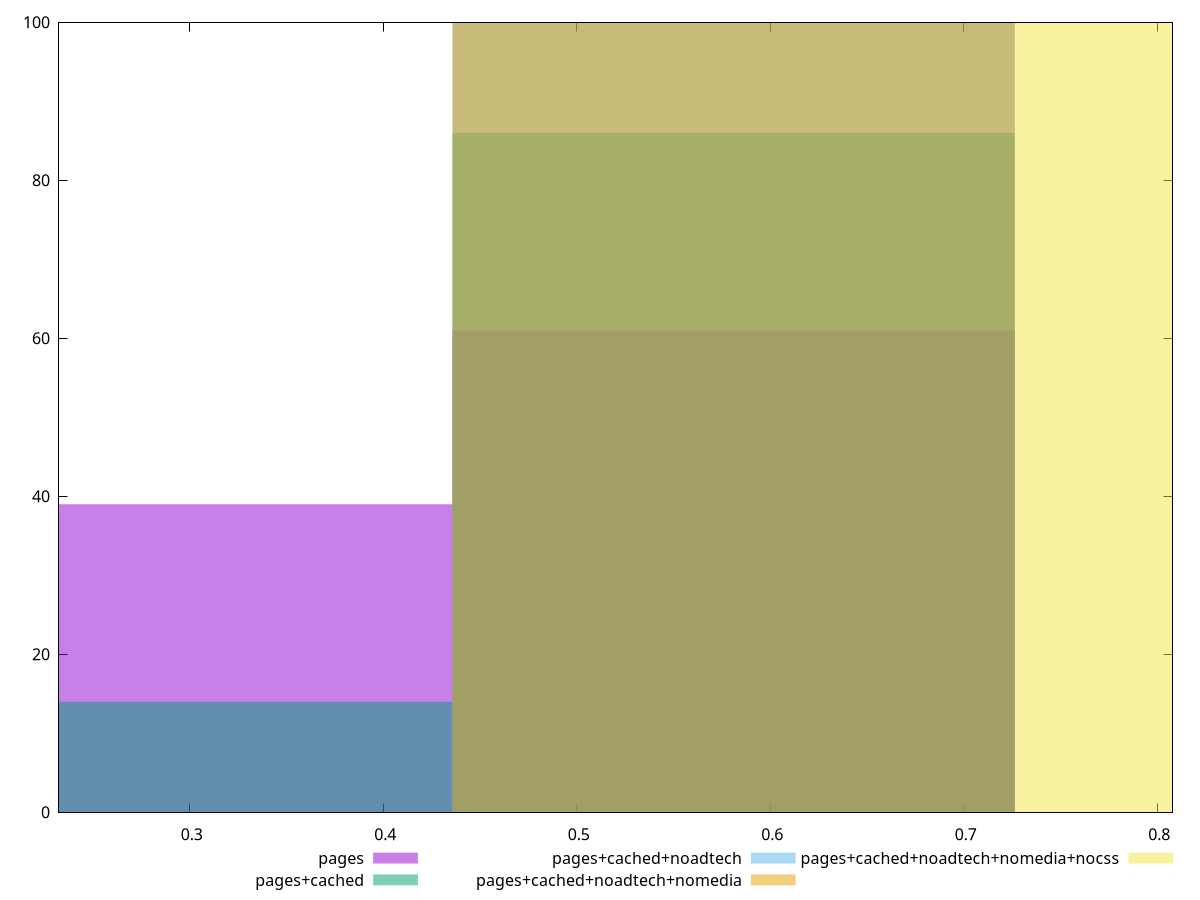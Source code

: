 reset

$pages <<EOF
0.2905618259131224 39
0.5811236518262448 61
EOF

$pagesCached <<EOF
0.2905618259131224 14
0.5811236518262448 86
EOF

$pagesCachedNoadtech <<EOF
0.5811236518262448 100
EOF

$pagesCachedNoadtechNomedia <<EOF
0.5811236518262448 100
EOF

$pagesCachedNoadtechNomediaNocss <<EOF
0.8716854777393672 100
EOF

set key outside below
set boxwidth 0.2905618259131224
set xrange [0.23248708341024593:0.8078976730143735]
set yrange [0:100]
set trange [0:100]
set style fill transparent solid 0.5 noborder
set terminal svg size 640, 530 enhanced background rgb 'white'
set output "report_00019_2021-02-10T18-14-37.922Z//meta/pScore/comparison/histogram/all_raw.svg"

plot $pages title "pages" with boxes, \
     $pagesCached title "pages+cached" with boxes, \
     $pagesCachedNoadtech title "pages+cached+noadtech" with boxes, \
     $pagesCachedNoadtechNomedia title "pages+cached+noadtech+nomedia" with boxes, \
     $pagesCachedNoadtechNomediaNocss title "pages+cached+noadtech+nomedia+nocss" with boxes

reset
